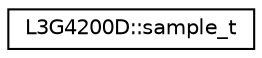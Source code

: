 digraph "Graphical Class Hierarchy"
{
  edge [fontname="Helvetica",fontsize="10",labelfontname="Helvetica",labelfontsize="10"];
  node [fontname="Helvetica",fontsize="10",shape=record];
  rankdir="LR";
  Node1 [label="L3G4200D::sample_t",height=0.2,width=0.4,color="black", fillcolor="white", style="filled",URL="$d1/de9/structL3G4200D_1_1sample__t.html"];
}
